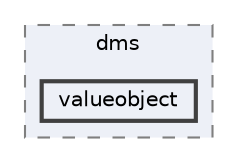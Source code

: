 digraph "repository/isd/src/main/java/com/sterlite/cal/isd/dms/valueobject"
{
 // LATEX_PDF_SIZE
  bgcolor="transparent";
  edge [fontname=Helvetica,fontsize=10,labelfontname=Helvetica,labelfontsize=10];
  node [fontname=Helvetica,fontsize=10,shape=box,height=0.2,width=0.4];
  compound=true
  subgraph clusterdir_26050766dd0f0160e783e8de3c0309b1 {
    graph [ bgcolor="#edf0f7", pencolor="grey50", label="dms", fontname=Helvetica,fontsize=10 style="filled,dashed", URL="dir_26050766dd0f0160e783e8de3c0309b1.html",tooltip=""]
  dir_6a1287275ffbf571205776db1fdd0d6e [label="valueobject", fillcolor="#edf0f7", color="grey25", style="filled,bold", URL="dir_6a1287275ffbf571205776db1fdd0d6e.html",tooltip=""];
  }
}
